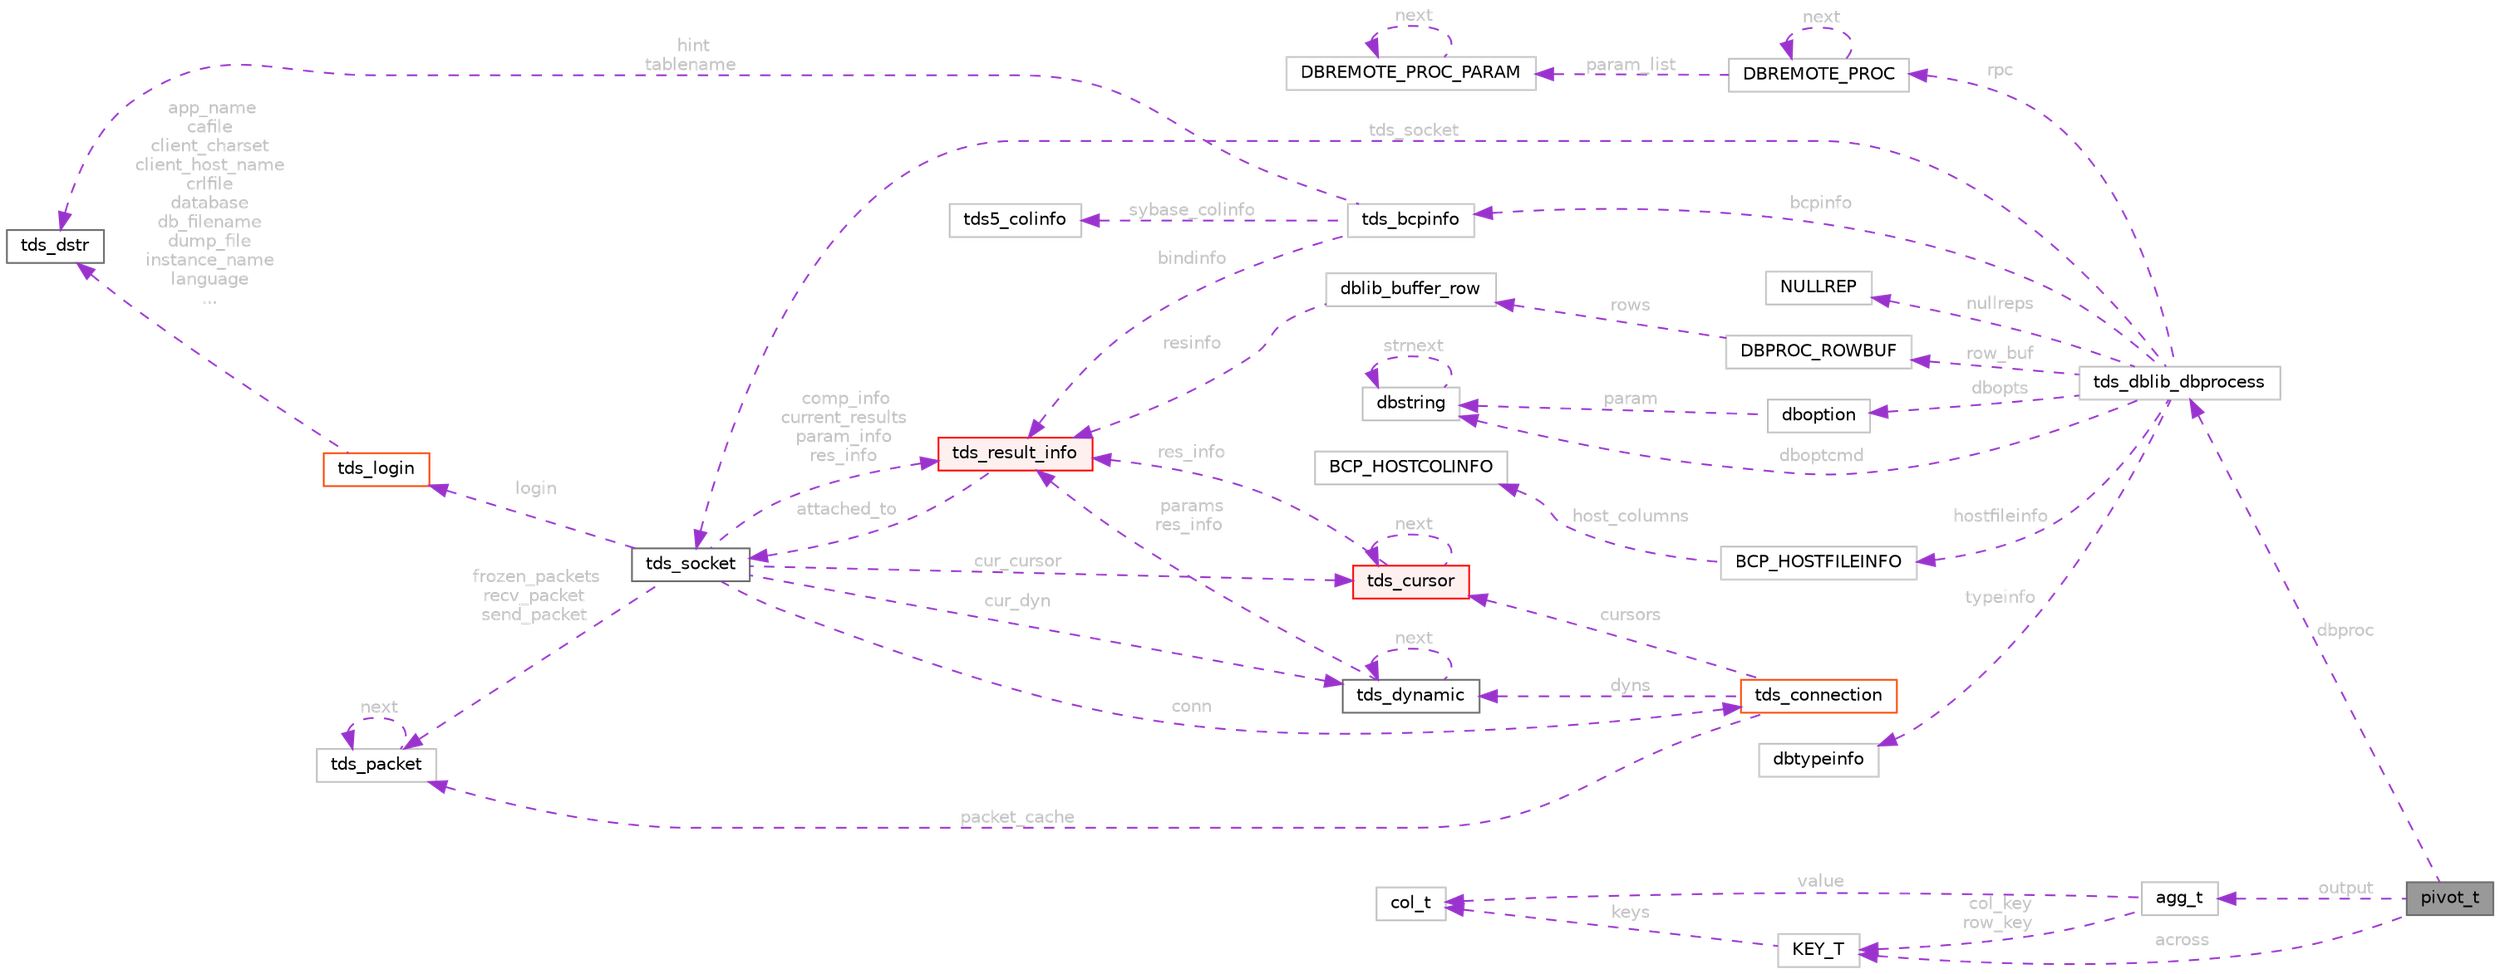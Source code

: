 digraph "pivot_t"
{
 // LATEX_PDF_SIZE
  bgcolor="transparent";
  edge [fontname=Helvetica,fontsize=10,labelfontname=Helvetica,labelfontsize=10];
  node [fontname=Helvetica,fontsize=10,shape=box,height=0.2,width=0.4];
  rankdir="LR";
  Node1 [id="Node000001",label="pivot_t",height=0.2,width=0.4,color="gray40", fillcolor="grey60", style="filled", fontcolor="black",tooltip=" "];
  Node2 -> Node1 [id="edge1_Node000001_Node000002",dir="back",color="darkorchid3",style="dashed",tooltip=" ",label=" dbproc",fontcolor="grey" ];
  Node2 [id="Node000002",label="tds_dblib_dbprocess",height=0.2,width=0.4,color="grey75", fillcolor="white", style="filled",URL="$a01002.html",tooltip=" "];
  Node3 -> Node2 [id="edge2_Node000002_Node000003",dir="back",color="darkorchid3",style="dashed",tooltip=" ",label=" tds_socket",fontcolor="grey" ];
  Node3 [id="Node000003",label="tds_socket",height=0.2,width=0.4,color="gray40", fillcolor="white", style="filled",URL="$a01298.html",tooltip="Information for a server connection."];
  Node4 -> Node3 [id="edge3_Node000003_Node000004",dir="back",color="darkorchid3",style="dashed",tooltip=" ",label=" conn",fontcolor="grey" ];
  Node4 [id="Node000004",label="tds_connection",height=0.2,width=0.4,color="orangered", fillcolor="white", style="filled",URL="$a01294.html",tooltip=" "];
  Node9 -> Node4 [id="edge4_Node000004_Node000009",dir="back",color="darkorchid3",style="dashed",tooltip=" ",label=" cursors",fontcolor="grey" ];
  Node9 [id="Node000009",label="tds_cursor",height=0.2,width=0.4,color="red", fillcolor="#FFF0F0", style="filled",URL="$a01262.html",tooltip="Holds informations about a cursor."];
  Node9 -> Node9 [id="edge5_Node000009_Node000009",dir="back",color="darkorchid3",style="dashed",tooltip=" ",label=" next",fontcolor="grey" ];
  Node11 -> Node9 [id="edge6_Node000009_Node000011",dir="back",color="darkorchid3",style="dashed",tooltip=" ",label=" res_info",fontcolor="grey" ];
  Node11 [id="Node000011",label="tds_result_info",height=0.2,width=0.4,color="red", fillcolor="#FFF0F0", style="filled",URL="$a01246.html",tooltip="Hold information for any results."];
  Node3 -> Node11 [id="edge7_Node000011_Node000003",dir="back",color="darkorchid3",style="dashed",tooltip=" ",label=" attached_to",fontcolor="grey" ];
  Node20 -> Node4 [id="edge8_Node000004_Node000020",dir="back",color="darkorchid3",style="dashed",tooltip=" ",label=" dyns",fontcolor="grey" ];
  Node20 [id="Node000020",label="tds_dynamic",height=0.2,width=0.4,color="gray40", fillcolor="white", style="filled",URL="$a01270.html",tooltip="Holds information for a dynamic (also called prepared) query."];
  Node20 -> Node20 [id="edge9_Node000020_Node000020",dir="back",color="darkorchid3",style="dashed",tooltip=" ",label=" next",fontcolor="grey" ];
  Node11 -> Node20 [id="edge10_Node000020_Node000011",dir="back",color="darkorchid3",style="dashed",tooltip=" ",label=" params\nres_info",fontcolor="grey" ];
  Node23 -> Node4 [id="edge11_Node000004_Node000023",dir="back",color="darkorchid3",style="dashed",tooltip=" ",label=" packet_cache",fontcolor="grey" ];
  Node23 [id="Node000023",label="tds_packet",height=0.2,width=0.4,color="grey75", fillcolor="white", style="filled",URL="$a01286.html",tooltip=" "];
  Node23 -> Node23 [id="edge12_Node000023_Node000023",dir="back",color="darkorchid3",style="dashed",tooltip=" ",label=" next",fontcolor="grey" ];
  Node23 -> Node3 [id="edge13_Node000003_Node000023",dir="back",color="darkorchid3",style="dashed",tooltip=" ",label=" frozen_packets\nrecv_packet\nsend_packet",fontcolor="grey" ];
  Node11 -> Node3 [id="edge14_Node000003_Node000011",dir="back",color="darkorchid3",style="dashed",tooltip=" ",label=" comp_info\ncurrent_results\nparam_info\nres_info",fontcolor="grey" ];
  Node9 -> Node3 [id="edge15_Node000003_Node000009",dir="back",color="darkorchid3",style="dashed",tooltip=" ",label=" cur_cursor",fontcolor="grey" ];
  Node20 -> Node3 [id="edge16_Node000003_Node000020",dir="back",color="darkorchid3",style="dashed",tooltip=" ",label=" cur_dyn",fontcolor="grey" ];
  Node25 -> Node3 [id="edge17_Node000003_Node000025",dir="back",color="darkorchid3",style="dashed",tooltip=" ",label=" login",fontcolor="grey" ];
  Node25 [id="Node000025",label="tds_login",height=0.2,width=0.4,color="orangered", fillcolor="white", style="filled",URL="$a01206.html",tooltip=" "];
  Node18 -> Node25 [id="edge18_Node000025_Node000018",dir="back",color="darkorchid3",style="dashed",tooltip=" ",label=" app_name\ncafile\nclient_charset\nclient_host_name\ncrlfile\ndatabase\ndb_filename\ndump_file\ninstance_name\nlanguage\n...",fontcolor="grey" ];
  Node18 [id="Node000018",label="tds_dstr",height=0.2,width=0.4,color="gray40", fillcolor="white", style="filled",URL="$a01362.html",tooltip="Structure to hold a string."];
  Node26 -> Node2 [id="edge19_Node000002_Node000026",dir="back",color="darkorchid3",style="dashed",tooltip=" ",label=" row_buf",fontcolor="grey" ];
  Node26 [id="Node000026",label="DBPROC_ROWBUF",height=0.2,width=0.4,color="grey75", fillcolor="white", style="filled",URL="$a00974.html",tooltip=" "];
  Node27 -> Node26 [id="edge20_Node000026_Node000027",dir="back",color="darkorchid3",style="dashed",tooltip=" ",label=" rows",fontcolor="grey" ];
  Node27 [id="Node000027",label="dblib_buffer_row",height=0.2,width=0.4,color="grey75", fillcolor="white", style="filled",URL="$a00634.html",tooltip=" "];
  Node11 -> Node27 [id="edge21_Node000027_Node000011",dir="back",color="darkorchid3",style="dashed",tooltip=" ",label=" resinfo",fontcolor="grey" ];
  Node28 -> Node2 [id="edge22_Node000002_Node000028",dir="back",color="darkorchid3",style="dashed",tooltip=" ",label=" typeinfo",fontcolor="grey" ];
  Node28 [id="Node000028",label="dbtypeinfo",height=0.2,width=0.4,color="grey75", fillcolor="white", style="filled",URL="$a01406.html",tooltip=" "];
  Node29 -> Node2 [id="edge23_Node000002_Node000029",dir="back",color="darkorchid3",style="dashed",tooltip=" ",label=" dbopts",fontcolor="grey" ];
  Node29 [id="Node000029",label="dboption",height=0.2,width=0.4,color="grey75", fillcolor="white", style="filled",URL="$a00994.html",tooltip=" "];
  Node30 -> Node29 [id="edge24_Node000029_Node000030",dir="back",color="darkorchid3",style="dashed",tooltip=" ",label=" param",fontcolor="grey" ];
  Node30 [id="Node000030",label="dbstring",height=0.2,width=0.4,color="grey75", fillcolor="white", style="filled",URL="$a01410.html",tooltip=" "];
  Node30 -> Node30 [id="edge25_Node000030_Node000030",dir="back",color="darkorchid3",style="dashed",tooltip=" ",label=" strnext",fontcolor="grey" ];
  Node30 -> Node2 [id="edge26_Node000002_Node000030",dir="back",color="darkorchid3",style="dashed",tooltip=" ",label=" dboptcmd",fontcolor="grey" ];
  Node31 -> Node2 [id="edge27_Node000002_Node000031",dir="back",color="darkorchid3",style="dashed",tooltip=" ",label=" hostfileinfo",fontcolor="grey" ];
  Node31 [id="Node000031",label="BCP_HOSTFILEINFO",height=0.2,width=0.4,color="grey75", fillcolor="white", style="filled",URL="$a00982.html",tooltip=" "];
  Node32 -> Node31 [id="edge28_Node000031_Node000032",dir="back",color="darkorchid3",style="dashed",tooltip=" ",label=" host_columns",fontcolor="grey" ];
  Node32 [id="Node000032",label="BCP_HOSTCOLINFO",height=0.2,width=0.4,color="grey75", fillcolor="white", style="filled",URL="$a00978.html",tooltip=" "];
  Node33 -> Node2 [id="edge29_Node000002_Node000033",dir="back",color="darkorchid3",style="dashed",tooltip=" ",label=" bcpinfo",fontcolor="grey" ];
  Node33 [id="Node000033",label="tds_bcpinfo",height=0.2,width=0.4,color="grey75", fillcolor="white", style="filled",URL="$a01322.html",tooltip=" "];
  Node18 -> Node33 [id="edge30_Node000033_Node000018",dir="back",color="darkorchid3",style="dashed",tooltip=" ",label=" hint\ntablename",fontcolor="grey" ];
  Node11 -> Node33 [id="edge31_Node000033_Node000011",dir="back",color="darkorchid3",style="dashed",tooltip=" ",label=" bindinfo",fontcolor="grey" ];
  Node34 -> Node33 [id="edge32_Node000033_Node000034",dir="back",color="darkorchid3",style="dashed",tooltip=" ",label=" sybase_colinfo",fontcolor="grey" ];
  Node34 [id="Node000034",label="tds5_colinfo",height=0.2,width=0.4,color="grey75", fillcolor="white", style="filled",URL="$a01318.html",tooltip=" "];
  Node35 -> Node2 [id="edge33_Node000002_Node000035",dir="back",color="darkorchid3",style="dashed",tooltip=" ",label=" rpc",fontcolor="grey" ];
  Node35 [id="Node000035",label="DBREMOTE_PROC",height=0.2,width=0.4,color="grey75", fillcolor="white", style="filled",URL="$a00990.html",tooltip=" "];
  Node35 -> Node35 [id="edge34_Node000035_Node000035",dir="back",color="darkorchid3",style="dashed",tooltip=" ",label=" next",fontcolor="grey" ];
  Node36 -> Node35 [id="edge35_Node000035_Node000036",dir="back",color="darkorchid3",style="dashed",tooltip=" ",label=" param_list",fontcolor="grey" ];
  Node36 [id="Node000036",label="DBREMOTE_PROC_PARAM",height=0.2,width=0.4,color="grey75", fillcolor="white", style="filled",URL="$a00986.html",tooltip=" "];
  Node36 -> Node36 [id="edge36_Node000036_Node000036",dir="back",color="darkorchid3",style="dashed",tooltip=" ",label=" next",fontcolor="grey" ];
  Node37 -> Node2 [id="edge37_Node000002_Node000037",dir="back",color="darkorchid3",style="dashed",tooltip=" ",label=" nullreps",fontcolor="grey" ];
  Node37 [id="Node000037",label="NULLREP",height=0.2,width=0.4,color="grey75", fillcolor="white", style="filled",URL="$a00998.html",tooltip=" "];
  Node38 -> Node1 [id="edge38_Node000001_Node000038",dir="back",color="darkorchid3",style="dashed",tooltip=" ",label=" output",fontcolor="grey" ];
  Node38 [id="Node000038",label="agg_t",height=0.2,width=0.4,color="grey75", fillcolor="white", style="filled",URL="$a00654.html",tooltip=" "];
  Node39 -> Node38 [id="edge39_Node000038_Node000039",dir="back",color="darkorchid3",style="dashed",tooltip=" ",label=" col_key\nrow_key",fontcolor="grey" ];
  Node39 [id="Node000039",label="KEY_T",height=0.2,width=0.4,color="grey75", fillcolor="white", style="filled",URL="$a00598.html",tooltip=" "];
  Node40 -> Node39 [id="edge40_Node000039_Node000040",dir="back",color="darkorchid3",style="dashed",tooltip=" ",label=" keys",fontcolor="grey" ];
  Node40 [id="Node000040",label="col_t",height=0.2,width=0.4,color="grey75", fillcolor="white", style="filled",URL="$a00646.html",tooltip=" "];
  Node40 -> Node38 [id="edge41_Node000038_Node000040",dir="back",color="darkorchid3",style="dashed",tooltip=" ",label=" value",fontcolor="grey" ];
  Node39 -> Node1 [id="edge42_Node000001_Node000039",dir="back",color="darkorchid3",style="dashed",tooltip=" ",label=" across",fontcolor="grey" ];
}

